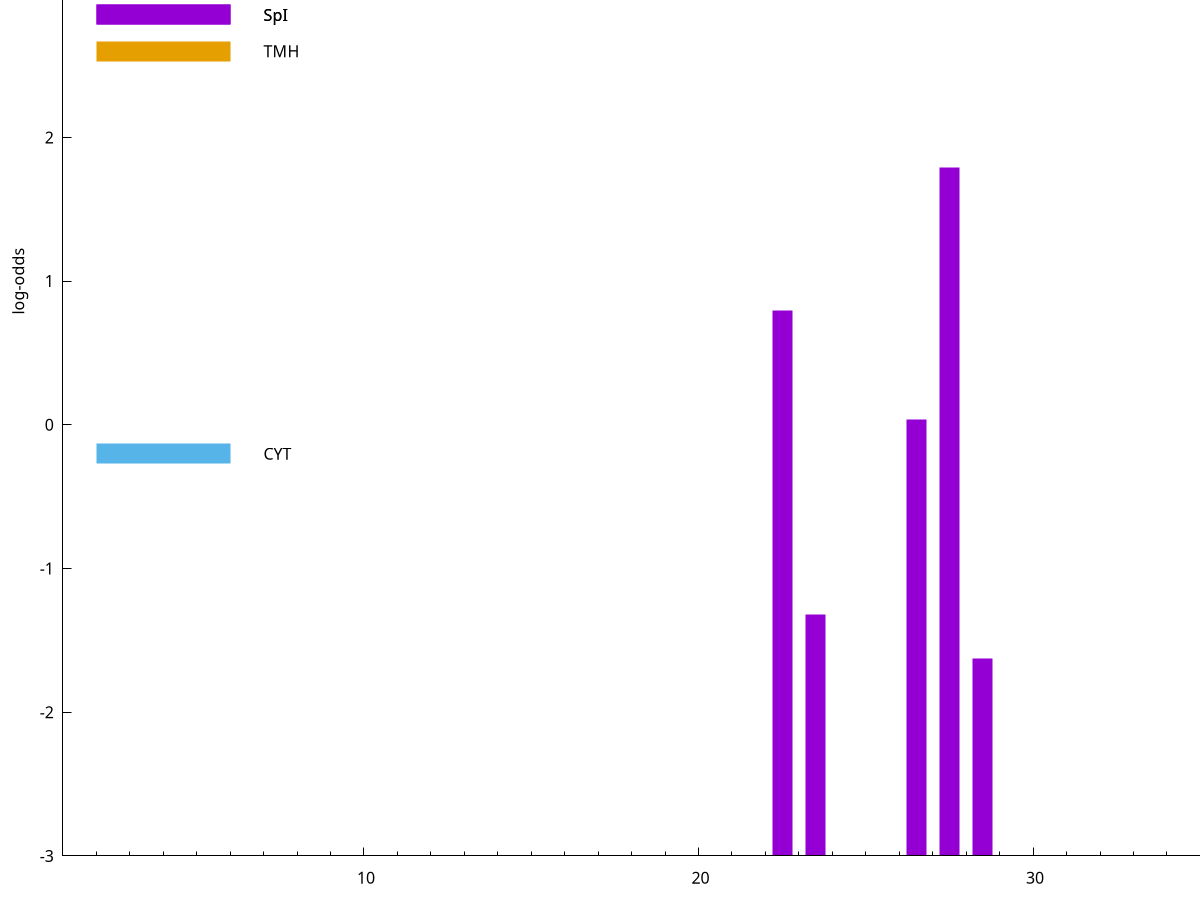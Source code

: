 set title "LipoP predictions for SPy_1107"
set size 2., 1.4
set xrange [1:70] 
set mxtics 10
set yrange [-3:5]
set y2range [0:8]
set ylabel "log-odds"
set term postscript eps color solid "Helvetica" 30
set output "SPy_1107.eps"
set arrow from 2,2.85235 to 6,2.85235 nohead lt 1 lw 20
set label "SpI" at 7,2.85235
set arrow from 2,2.59898 to 6,2.59898 nohead lt 4 lw 20
set label "TMH" at 7,2.59898
set arrow from 2,-0.200913 to 6,-0.200913 nohead lt 3 lw 20
set label "CYT" at 7,-0.200913
set arrow from 2,2.85235 to 6,2.85235 nohead lt 1 lw 20
set label "SpI" at 7,2.85235
# NOTE: The scores below are the log-odds scores with the threshold
# NOTE: subtracted (a hack to make gnuplot make the histogram all
# NOTE: look nice).
plot "-" axes x1y2 title "" with impulses lt 1 lw 20
27.500000 4.792550
22.500000 3.796076
26.500000 3.034960
23.500000 1.682910
28.500000 1.376770
e
exit
